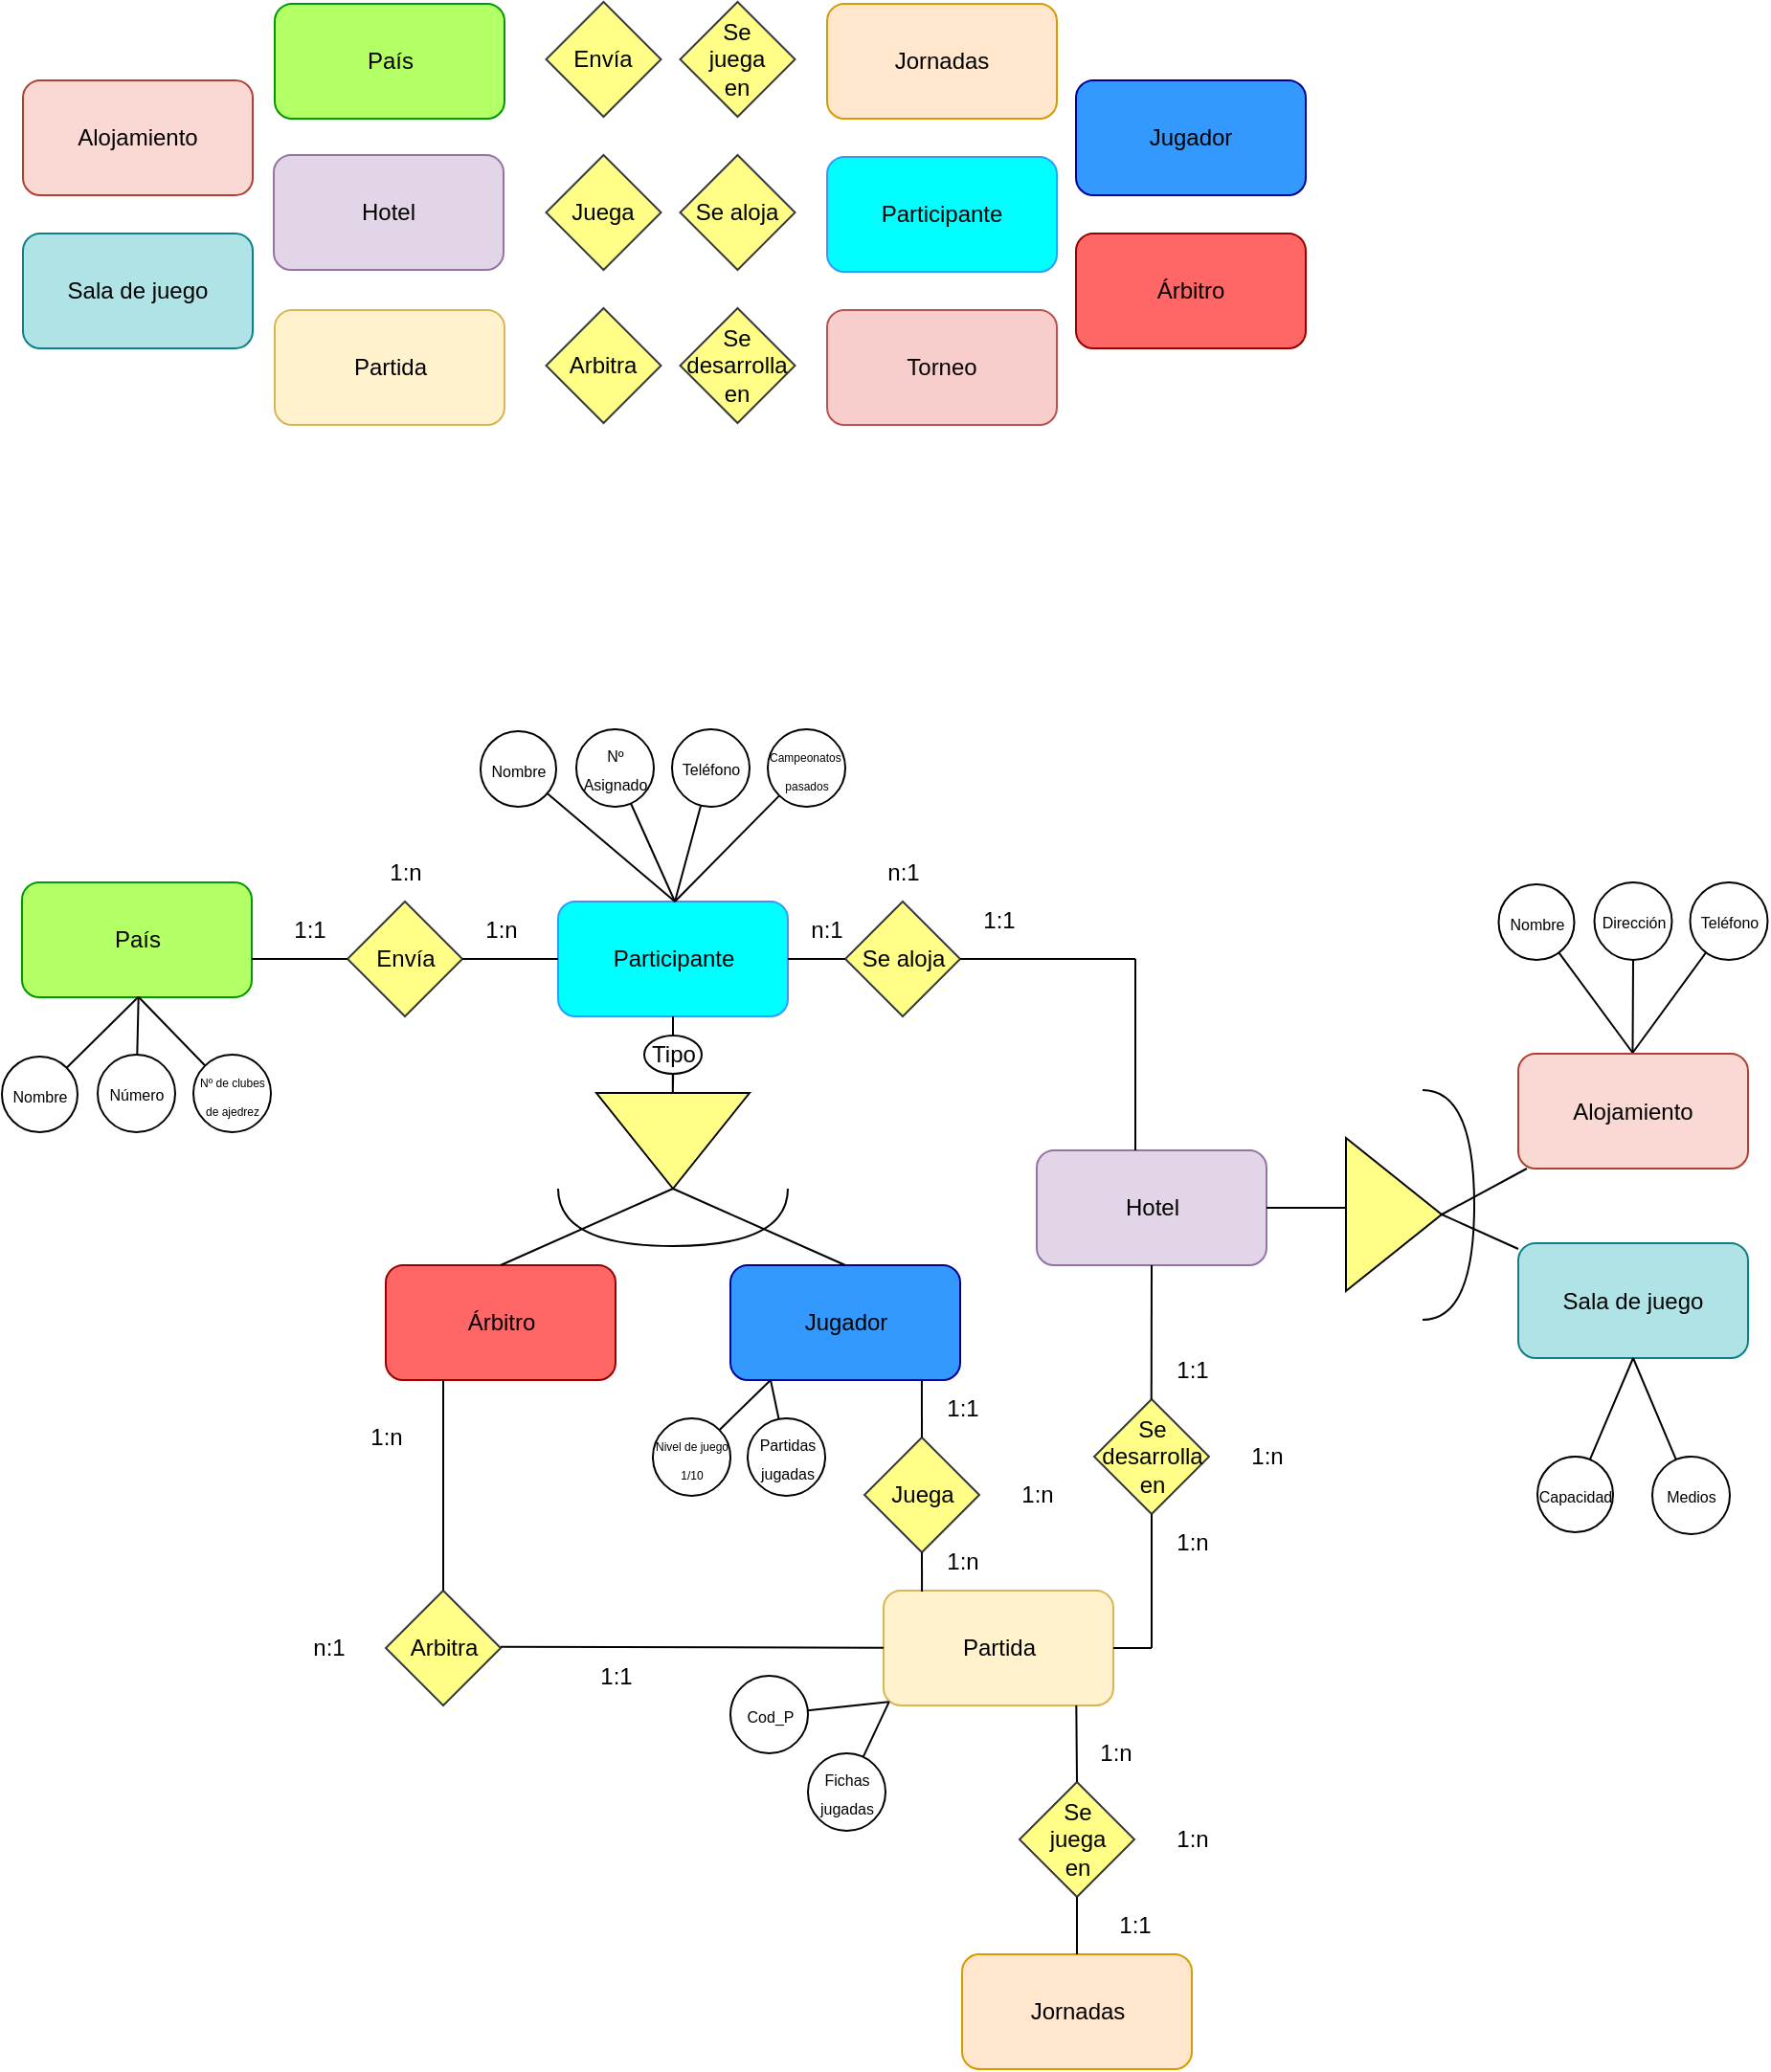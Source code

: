 <mxfile version="22.0.4" type="github">
  <diagram name="Página-1" id="wqktx3amXNecIDYstiPR">
    <mxGraphModel dx="2933" dy="1613" grid="1" gridSize="10" guides="1" tooltips="1" connect="1" arrows="1" fold="1" page="1" pageScale="1" pageWidth="827" pageHeight="1169" math="0" shadow="0">
      <root>
        <mxCell id="0" />
        <mxCell id="1" parent="0" />
        <mxCell id="dOXDGdKDW4Vw85Aybklp-6" value="Hotel" style="rounded=1;whiteSpace=wrap;html=1;fillColor=#e1d5e7;strokeColor=#9673a6;" vertex="1" parent="1">
          <mxGeometry x="210" y="120" width="120" height="60" as="geometry" />
        </mxCell>
        <mxCell id="dOXDGdKDW4Vw85Aybklp-7" value="Envía" style="rhombus;whiteSpace=wrap;html=1;fillColor=#ffff88;strokeColor=#36393d;" vertex="1" parent="1">
          <mxGeometry x="352.25" y="40" width="60" height="60" as="geometry" />
        </mxCell>
        <mxCell id="dOXDGdKDW4Vw85Aybklp-8" value="Juega" style="rhombus;whiteSpace=wrap;html=1;fillColor=#ffff88;strokeColor=#36393d;" vertex="1" parent="1">
          <mxGeometry x="352.25" y="120" width="60" height="60" as="geometry" />
        </mxCell>
        <mxCell id="dOXDGdKDW4Vw85Aybklp-9" value="Arbitra" style="rhombus;whiteSpace=wrap;html=1;fillColor=#ffff88;strokeColor=#36393d;" vertex="1" parent="1">
          <mxGeometry x="352.25" y="200" width="60" height="60" as="geometry" />
        </mxCell>
        <mxCell id="dOXDGdKDW4Vw85Aybklp-10" value="Se aloja" style="rhombus;whiteSpace=wrap;html=1;fillColor=#ffff88;strokeColor=#36393d;" vertex="1" parent="1">
          <mxGeometry x="422.25" y="120" width="60" height="60" as="geometry" />
        </mxCell>
        <mxCell id="dOXDGdKDW4Vw85Aybklp-11" value="Se&lt;br&gt;juega&lt;br&gt;en" style="rhombus;whiteSpace=wrap;html=1;fillColor=#ffff88;strokeColor=#36393d;" vertex="1" parent="1">
          <mxGeometry x="422.25" y="40" width="60" height="60" as="geometry" />
        </mxCell>
        <mxCell id="dOXDGdKDW4Vw85Aybklp-12" value="Partida" style="rounded=1;whiteSpace=wrap;html=1;fillColor=#fff2cc;strokeColor=#d6b656;" vertex="1" parent="1">
          <mxGeometry x="210.5" y="201" width="120" height="60" as="geometry" />
        </mxCell>
        <mxCell id="dOXDGdKDW4Vw85Aybklp-13" value="Jornadas" style="rounded=1;whiteSpace=wrap;html=1;fillColor=#ffe6cc;strokeColor=#d79b00;" vertex="1" parent="1">
          <mxGeometry x="499" y="41" width="120" height="60" as="geometry" />
        </mxCell>
        <mxCell id="dOXDGdKDW4Vw85Aybklp-14" value="Se&lt;br&gt;desarrolla&lt;br&gt;en" style="rhombus;whiteSpace=wrap;html=1;fillColor=#ffff88;strokeColor=#36393d;" vertex="1" parent="1">
          <mxGeometry x="422.25" y="200" width="60" height="60" as="geometry" />
        </mxCell>
        <mxCell id="dOXDGdKDW4Vw85Aybklp-15" value="País" style="rounded=1;whiteSpace=wrap;html=1;fillColor=#B3FF66;strokeColor=#009900;" vertex="1" parent="1">
          <mxGeometry x="78.5" y="500" width="120" height="60" as="geometry" />
        </mxCell>
        <mxCell id="dOXDGdKDW4Vw85Aybklp-17" value="Envía" style="rhombus;whiteSpace=wrap;html=1;fillColor=#ffff88;strokeColor=#36393d;" vertex="1" parent="1">
          <mxGeometry x="248.5" y="510" width="60" height="60" as="geometry" />
        </mxCell>
        <mxCell id="dOXDGdKDW4Vw85Aybklp-18" value="" style="triangle;whiteSpace=wrap;html=1;direction=south;fillColor=#FFFF88;" vertex="1" parent="1">
          <mxGeometry x="378.5" y="610" width="80" height="50" as="geometry" />
        </mxCell>
        <mxCell id="dOXDGdKDW4Vw85Aybklp-19" value="Participante" style="rounded=1;whiteSpace=wrap;html=1;fillColor=#00FFFF;strokeColor=#3399FF;" vertex="1" parent="1">
          <mxGeometry x="358.5" y="510" width="120" height="60" as="geometry" />
        </mxCell>
        <mxCell id="dOXDGdKDW4Vw85Aybklp-20" value="Participante" style="rounded=1;whiteSpace=wrap;html=1;fillColor=#00FFFF;strokeColor=#3399FF;" vertex="1" parent="1">
          <mxGeometry x="499" y="121" width="120" height="60" as="geometry" />
        </mxCell>
        <mxCell id="dOXDGdKDW4Vw85Aybklp-21" value="Árbitro" style="rounded=1;whiteSpace=wrap;html=1;fillColor=#FF6666;strokeColor=#990000;" vertex="1" parent="1">
          <mxGeometry x="268.5" y="700" width="120" height="60" as="geometry" />
        </mxCell>
        <mxCell id="dOXDGdKDW4Vw85Aybklp-22" value="Jugador" style="rounded=1;whiteSpace=wrap;html=1;fillColor=#3399FF;strokeColor=#000099;" vertex="1" parent="1">
          <mxGeometry x="448.5" y="700" width="120" height="60" as="geometry" />
        </mxCell>
        <mxCell id="dOXDGdKDW4Vw85Aybklp-26" value="Árbitro" style="rounded=1;whiteSpace=wrap;html=1;fillColor=#FF6666;strokeColor=#990000;" vertex="1" parent="1">
          <mxGeometry x="629" y="161" width="120" height="60" as="geometry" />
        </mxCell>
        <mxCell id="dOXDGdKDW4Vw85Aybklp-27" value="Jugador" style="rounded=1;whiteSpace=wrap;html=1;fillColor=#3399FF;strokeColor=#000099;" vertex="1" parent="1">
          <mxGeometry x="629" y="81" width="120" height="60" as="geometry" />
        </mxCell>
        <mxCell id="dOXDGdKDW4Vw85Aybklp-28" value="" style="endArrow=none;html=1;rounded=0;exitX=0.5;exitY=0;exitDx=0;exitDy=0;" edge="1" parent="1" source="dOXDGdKDW4Vw85Aybklp-21">
          <mxGeometry width="50" height="50" relative="1" as="geometry">
            <mxPoint x="368.5" y="710" as="sourcePoint" />
            <mxPoint x="418.5" y="660" as="targetPoint" />
          </mxGeometry>
        </mxCell>
        <mxCell id="dOXDGdKDW4Vw85Aybklp-29" value="" style="endArrow=none;html=1;rounded=0;entryX=1;entryY=0.5;entryDx=0;entryDy=0;exitX=0.5;exitY=0;exitDx=0;exitDy=0;" edge="1" parent="1" source="dOXDGdKDW4Vw85Aybklp-22" target="dOXDGdKDW4Vw85Aybklp-18">
          <mxGeometry width="50" height="50" relative="1" as="geometry">
            <mxPoint x="498.5" y="700" as="sourcePoint" />
            <mxPoint x="548.5" y="650" as="targetPoint" />
          </mxGeometry>
        </mxCell>
        <mxCell id="dOXDGdKDW4Vw85Aybklp-31" value="" style="endArrow=none;html=1;rounded=0;" edge="1" parent="1">
          <mxGeometry width="50" height="50" relative="1" as="geometry">
            <mxPoint x="198.5" y="540" as="sourcePoint" />
            <mxPoint x="248.5" y="540" as="targetPoint" />
          </mxGeometry>
        </mxCell>
        <mxCell id="dOXDGdKDW4Vw85Aybklp-32" value="" style="endArrow=none;html=1;rounded=0;" edge="1" parent="1">
          <mxGeometry width="50" height="50" relative="1" as="geometry">
            <mxPoint x="308.5" y="540" as="sourcePoint" />
            <mxPoint x="358.5" y="540" as="targetPoint" />
          </mxGeometry>
        </mxCell>
        <mxCell id="dOXDGdKDW4Vw85Aybklp-33" value="País" style="rounded=1;whiteSpace=wrap;html=1;fillColor=#B3FF66;strokeColor=#009900;" vertex="1" parent="1">
          <mxGeometry x="210.5" y="41" width="120" height="60" as="geometry" />
        </mxCell>
        <mxCell id="dOXDGdKDW4Vw85Aybklp-37" value="" style="shape=requiredInterface;html=1;verticalLabelPosition=bottom;sketch=0;direction=south;" vertex="1" parent="1">
          <mxGeometry x="358.5" y="660" width="120" height="30" as="geometry" />
        </mxCell>
        <mxCell id="dOXDGdKDW4Vw85Aybklp-38" value="Tipo" style="ellipse;whiteSpace=wrap;html=1;" vertex="1" parent="1">
          <mxGeometry x="403.5" y="580" width="30" height="20" as="geometry" />
        </mxCell>
        <mxCell id="dOXDGdKDW4Vw85Aybklp-39" value="" style="endArrow=none;html=1;rounded=0;exitX=0.5;exitY=0;exitDx=0;exitDy=0;" edge="1" parent="1" source="dOXDGdKDW4Vw85Aybklp-38">
          <mxGeometry width="50" height="50" relative="1" as="geometry">
            <mxPoint x="368.5" y="620" as="sourcePoint" />
            <mxPoint x="418.5" y="570" as="targetPoint" />
          </mxGeometry>
        </mxCell>
        <mxCell id="dOXDGdKDW4Vw85Aybklp-40" value="" style="endArrow=none;html=1;rounded=0;exitX=0.5;exitY=0;exitDx=0;exitDy=0;" edge="1" parent="1">
          <mxGeometry width="50" height="50" relative="1" as="geometry">
            <mxPoint x="418.4" y="600" as="sourcePoint" />
            <mxPoint x="418.61" y="600" as="targetPoint" />
            <Array as="points">
              <mxPoint x="418.4" y="610" />
            </Array>
          </mxGeometry>
        </mxCell>
        <mxCell id="dOXDGdKDW4Vw85Aybklp-41" value="Partida" style="rounded=1;whiteSpace=wrap;html=1;fillColor=#fff2cc;strokeColor=#d6b656;" vertex="1" parent="1">
          <mxGeometry x="528.5" y="870" width="120" height="60" as="geometry" />
        </mxCell>
        <mxCell id="dOXDGdKDW4Vw85Aybklp-42" value="Juega" style="rhombus;whiteSpace=wrap;html=1;fillColor=#ffff88;strokeColor=#36393d;" vertex="1" parent="1">
          <mxGeometry x="518.5" y="790" width="60" height="60" as="geometry" />
        </mxCell>
        <mxCell id="dOXDGdKDW4Vw85Aybklp-43" value="Arbitra" style="rhombus;whiteSpace=wrap;html=1;fillColor=#ffff88;strokeColor=#36393d;" vertex="1" parent="1">
          <mxGeometry x="268.5" y="870" width="60" height="60" as="geometry" />
        </mxCell>
        <mxCell id="dOXDGdKDW4Vw85Aybklp-44" value="" style="endArrow=none;html=1;rounded=0;" edge="1" parent="1" source="dOXDGdKDW4Vw85Aybklp-43">
          <mxGeometry width="50" height="50" relative="1" as="geometry">
            <mxPoint x="248.5" y="810" as="sourcePoint" />
            <mxPoint x="298.5" y="760" as="targetPoint" />
          </mxGeometry>
        </mxCell>
        <mxCell id="dOXDGdKDW4Vw85Aybklp-46" value="" style="endArrow=none;html=1;rounded=0;" edge="1" parent="1" target="dOXDGdKDW4Vw85Aybklp-41">
          <mxGeometry width="50" height="50" relative="1" as="geometry">
            <mxPoint x="328.5" y="899.41" as="sourcePoint" />
            <mxPoint x="448.5" y="899.41" as="targetPoint" />
          </mxGeometry>
        </mxCell>
        <mxCell id="dOXDGdKDW4Vw85Aybklp-48" value="Hotel" style="rounded=1;whiteSpace=wrap;html=1;fillColor=#e1d5e7;strokeColor=#9673a6;" vertex="1" parent="1">
          <mxGeometry x="608.5" y="640" width="120" height="60" as="geometry" />
        </mxCell>
        <mxCell id="dOXDGdKDW4Vw85Aybklp-49" value="Se aloja" style="rhombus;whiteSpace=wrap;html=1;fillColor=#FFFF88;strokeColor=#36393d;" vertex="1" parent="1">
          <mxGeometry x="508.5" y="510" width="60" height="60" as="geometry" />
        </mxCell>
        <mxCell id="dOXDGdKDW4Vw85Aybklp-50" value="" style="endArrow=none;html=1;rounded=0;entryX=0;entryY=0.5;entryDx=0;entryDy=0;" edge="1" parent="1" target="dOXDGdKDW4Vw85Aybklp-49">
          <mxGeometry width="50" height="50" relative="1" as="geometry">
            <mxPoint x="478.5" y="540" as="sourcePoint" />
            <mxPoint x="528.5" y="490" as="targetPoint" />
          </mxGeometry>
        </mxCell>
        <mxCell id="dOXDGdKDW4Vw85Aybklp-52" value="Torneo" style="rounded=1;whiteSpace=wrap;html=1;fillColor=#f8cecc;strokeColor=#b85450;" vertex="1" parent="1">
          <mxGeometry x="499" y="201" width="120" height="60" as="geometry" />
        </mxCell>
        <mxCell id="dOXDGdKDW4Vw85Aybklp-54" value="Se desarrolla&lt;br&gt;en" style="rhombus;whiteSpace=wrap;html=1;fillColor=#ffff88;strokeColor=#36393d;" vertex="1" parent="1">
          <mxGeometry x="638.5" y="770" width="60" height="60" as="geometry" />
        </mxCell>
        <mxCell id="dOXDGdKDW4Vw85Aybklp-55" value="Se&lt;br&gt;juega&lt;br&gt;en" style="rhombus;whiteSpace=wrap;html=1;fillColor=#ffff88;strokeColor=#36393d;" vertex="1" parent="1">
          <mxGeometry x="599.5" y="970" width="60" height="60" as="geometry" />
        </mxCell>
        <mxCell id="dOXDGdKDW4Vw85Aybklp-56" value="Jornadas" style="rounded=1;whiteSpace=wrap;html=1;fillColor=#ffe6cc;strokeColor=#d79b00;" vertex="1" parent="1">
          <mxGeometry x="569.5" y="1060" width="120" height="60" as="geometry" />
        </mxCell>
        <mxCell id="dOXDGdKDW4Vw85Aybklp-57" value="" style="endArrow=none;html=1;rounded=0;" edge="1" parent="1" target="dOXDGdKDW4Vw85Aybklp-55">
          <mxGeometry width="50" height="50" relative="1" as="geometry">
            <mxPoint x="629.5" y="1060" as="sourcePoint" />
            <mxPoint x="679.5" y="1010" as="targetPoint" />
          </mxGeometry>
        </mxCell>
        <mxCell id="dOXDGdKDW4Vw85Aybklp-58" value="" style="endArrow=none;html=1;rounded=0;exitX=0.5;exitY=0;exitDx=0;exitDy=0;" edge="1" parent="1" source="dOXDGdKDW4Vw85Aybklp-55">
          <mxGeometry width="50" height="50" relative="1" as="geometry">
            <mxPoint x="629.16" y="960" as="sourcePoint" />
            <mxPoint x="629.16" y="930" as="targetPoint" />
          </mxGeometry>
        </mxCell>
        <mxCell id="dOXDGdKDW4Vw85Aybklp-66" value="" style="endArrow=none;html=1;rounded=0;" edge="1" parent="1">
          <mxGeometry width="50" height="50" relative="1" as="geometry">
            <mxPoint x="648.5" y="900" as="sourcePoint" />
            <mxPoint x="668.5" y="900" as="targetPoint" />
          </mxGeometry>
        </mxCell>
        <mxCell id="dOXDGdKDW4Vw85Aybklp-67" value="" style="endArrow=none;html=1;rounded=0;" edge="1" parent="1" target="dOXDGdKDW4Vw85Aybklp-54">
          <mxGeometry width="50" height="50" relative="1" as="geometry">
            <mxPoint x="668.5" y="900" as="sourcePoint" />
            <mxPoint x="728.5" y="850" as="targetPoint" />
          </mxGeometry>
        </mxCell>
        <mxCell id="dOXDGdKDW4Vw85Aybklp-68" value="" style="endArrow=none;html=1;rounded=0;exitX=0.167;exitY=0.008;exitDx=0;exitDy=0;exitPerimeter=0;entryX=0.5;entryY=1;entryDx=0;entryDy=0;" edge="1" parent="1" source="dOXDGdKDW4Vw85Aybklp-41" target="dOXDGdKDW4Vw85Aybklp-42">
          <mxGeometry width="50" height="50" relative="1" as="geometry">
            <mxPoint x="499.5" y="900" as="sourcePoint" />
            <mxPoint x="549.5" y="850" as="targetPoint" />
          </mxGeometry>
        </mxCell>
        <mxCell id="dOXDGdKDW4Vw85Aybklp-69" value="" style="endArrow=none;html=1;rounded=0;entryX=0.833;entryY=1.007;entryDx=0;entryDy=0;entryPerimeter=0;exitX=0.5;exitY=0;exitDx=0;exitDy=0;" edge="1" parent="1" source="dOXDGdKDW4Vw85Aybklp-42" target="dOXDGdKDW4Vw85Aybklp-22">
          <mxGeometry width="50" height="50" relative="1" as="geometry">
            <mxPoint x="549.5" y="790" as="sourcePoint" />
            <mxPoint x="599.5" y="740" as="targetPoint" />
          </mxGeometry>
        </mxCell>
        <mxCell id="dOXDGdKDW4Vw85Aybklp-70" value="1:n" style="text;html=1;strokeColor=none;fillColor=none;align=center;verticalAlign=middle;whiteSpace=wrap;rounded=0;" vertex="1" parent="1">
          <mxGeometry x="298.5" y="510" width="60" height="30" as="geometry" />
        </mxCell>
        <mxCell id="dOXDGdKDW4Vw85Aybklp-71" value="1:1" style="text;html=1;strokeColor=none;fillColor=none;align=center;verticalAlign=middle;whiteSpace=wrap;rounded=0;" vertex="1" parent="1">
          <mxGeometry x="198.5" y="510" width="60" height="30" as="geometry" />
        </mxCell>
        <mxCell id="dOXDGdKDW4Vw85Aybklp-72" value="1:n" style="text;html=1;strokeColor=none;fillColor=none;align=center;verticalAlign=middle;whiteSpace=wrap;rounded=0;" vertex="1" parent="1">
          <mxGeometry x="248.5" y="480" width="60" height="30" as="geometry" />
        </mxCell>
        <mxCell id="dOXDGdKDW4Vw85Aybklp-73" value="n:1" style="text;html=1;strokeColor=none;fillColor=none;align=center;verticalAlign=middle;whiteSpace=wrap;rounded=0;" vertex="1" parent="1">
          <mxGeometry x="468.5" y="510" width="60" height="30" as="geometry" />
        </mxCell>
        <mxCell id="dOXDGdKDW4Vw85Aybklp-74" value="1:1" style="text;html=1;strokeColor=none;fillColor=none;align=center;verticalAlign=middle;whiteSpace=wrap;rounded=0;" vertex="1" parent="1">
          <mxGeometry x="558.5" y="505" width="60" height="30" as="geometry" />
        </mxCell>
        <mxCell id="dOXDGdKDW4Vw85Aybklp-75" value="n:1" style="text;html=1;strokeColor=none;fillColor=none;align=center;verticalAlign=middle;whiteSpace=wrap;rounded=0;" vertex="1" parent="1">
          <mxGeometry x="508.5" y="480" width="60" height="30" as="geometry" />
        </mxCell>
        <mxCell id="dOXDGdKDW4Vw85Aybklp-76" value="1:n" style="text;html=1;strokeColor=none;fillColor=none;align=center;verticalAlign=middle;whiteSpace=wrap;rounded=0;" vertex="1" parent="1">
          <mxGeometry x="539.5" y="840" width="60" height="30" as="geometry" />
        </mxCell>
        <mxCell id="dOXDGdKDW4Vw85Aybklp-77" value="1:n" style="text;html=1;strokeColor=none;fillColor=none;align=center;verticalAlign=middle;whiteSpace=wrap;rounded=0;" vertex="1" parent="1">
          <mxGeometry x="238.5" y="775" width="60" height="30" as="geometry" />
        </mxCell>
        <mxCell id="dOXDGdKDW4Vw85Aybklp-78" value="1:1" style="text;html=1;strokeColor=none;fillColor=none;align=center;verticalAlign=middle;whiteSpace=wrap;rounded=0;" vertex="1" parent="1">
          <mxGeometry x="539.5" y="760" width="60" height="30" as="geometry" />
        </mxCell>
        <mxCell id="dOXDGdKDW4Vw85Aybklp-79" value="1:n" style="text;html=1;strokeColor=none;fillColor=none;align=center;verticalAlign=middle;whiteSpace=wrap;rounded=0;" vertex="1" parent="1">
          <mxGeometry x="578.5" y="805" width="60" height="30" as="geometry" />
        </mxCell>
        <mxCell id="dOXDGdKDW4Vw85Aybklp-80" value="1:1" style="text;html=1;strokeColor=none;fillColor=none;align=center;verticalAlign=middle;whiteSpace=wrap;rounded=0;" vertex="1" parent="1">
          <mxGeometry x="358.5" y="900" width="60" height="30" as="geometry" />
        </mxCell>
        <mxCell id="dOXDGdKDW4Vw85Aybklp-81" value="n:1" style="text;html=1;strokeColor=none;fillColor=none;align=center;verticalAlign=middle;whiteSpace=wrap;rounded=0;" vertex="1" parent="1">
          <mxGeometry x="208.5" y="885" width="60" height="30" as="geometry" />
        </mxCell>
        <mxCell id="dOXDGdKDW4Vw85Aybklp-82" value="1:n" style="text;html=1;strokeColor=none;fillColor=none;align=center;verticalAlign=middle;whiteSpace=wrap;rounded=0;" vertex="1" parent="1">
          <mxGeometry x="619.5" y="940" width="60" height="30" as="geometry" />
        </mxCell>
        <mxCell id="dOXDGdKDW4Vw85Aybklp-83" value="1:1" style="text;html=1;strokeColor=none;fillColor=none;align=center;verticalAlign=middle;whiteSpace=wrap;rounded=0;" vertex="1" parent="1">
          <mxGeometry x="629.5" y="1030" width="60" height="30" as="geometry" />
        </mxCell>
        <mxCell id="dOXDGdKDW4Vw85Aybklp-84" value="1:n" style="text;html=1;strokeColor=none;fillColor=none;align=center;verticalAlign=middle;whiteSpace=wrap;rounded=0;" vertex="1" parent="1">
          <mxGeometry x="659.5" y="985" width="60" height="30" as="geometry" />
        </mxCell>
        <mxCell id="dOXDGdKDW4Vw85Aybklp-85" value="1:1" style="text;html=1;strokeColor=none;fillColor=none;align=center;verticalAlign=middle;whiteSpace=wrap;rounded=0;" vertex="1" parent="1">
          <mxGeometry x="659.5" y="740" width="60" height="30" as="geometry" />
        </mxCell>
        <mxCell id="dOXDGdKDW4Vw85Aybklp-86" value="1:n" style="text;html=1;strokeColor=none;fillColor=none;align=center;verticalAlign=middle;whiteSpace=wrap;rounded=0;" vertex="1" parent="1">
          <mxGeometry x="659.5" y="830" width="60" height="30" as="geometry" />
        </mxCell>
        <mxCell id="dOXDGdKDW4Vw85Aybklp-87" value="1:n" style="text;html=1;strokeColor=none;fillColor=none;align=center;verticalAlign=middle;whiteSpace=wrap;rounded=0;" vertex="1" parent="1">
          <mxGeometry x="698.5" y="785" width="60" height="30" as="geometry" />
        </mxCell>
        <mxCell id="dOXDGdKDW4Vw85Aybklp-88" value="&lt;font style=&quot;font-size: 8px;&quot;&gt;Nombre&lt;/font&gt;" style="ellipse;whiteSpace=wrap;html=1;aspect=fixed;" vertex="1" parent="1">
          <mxGeometry x="318" y="421" width="39.5" height="39.5" as="geometry" />
        </mxCell>
        <mxCell id="dOXDGdKDW4Vw85Aybklp-89" value="&lt;font style=&quot;font-size: 8px;&quot;&gt;Nº Asignado&lt;br&gt;&lt;/font&gt;" style="ellipse;whiteSpace=wrap;html=1;aspect=fixed;" vertex="1" parent="1">
          <mxGeometry x="368" y="420" width="40.5" height="40.5" as="geometry" />
        </mxCell>
        <mxCell id="dOXDGdKDW4Vw85Aybklp-90" value="&lt;font style=&quot;font-size: 8px;&quot;&gt;Teléfono&lt;/font&gt;" style="ellipse;whiteSpace=wrap;html=1;aspect=fixed;" vertex="1" parent="1">
          <mxGeometry x="418" y="420" width="40.5" height="40.5" as="geometry" />
        </mxCell>
        <mxCell id="dOXDGdKDW4Vw85Aybklp-91" value="&lt;font style=&quot;font-size: 6px;&quot;&gt;Campeonatos&amp;nbsp; pasados&lt;/font&gt;" style="ellipse;whiteSpace=wrap;html=1;aspect=fixed;" vertex="1" parent="1">
          <mxGeometry x="468" y="420" width="40.5" height="40.5" as="geometry" />
        </mxCell>
        <mxCell id="dOXDGdKDW4Vw85Aybklp-93" value="" style="endArrow=none;html=1;rounded=0;" edge="1" parent="1" target="dOXDGdKDW4Vw85Aybklp-91">
          <mxGeometry width="50" height="50" relative="1" as="geometry">
            <mxPoint x="419.5" y="510" as="sourcePoint" />
            <mxPoint x="469.5" y="460" as="targetPoint" />
          </mxGeometry>
        </mxCell>
        <mxCell id="dOXDGdKDW4Vw85Aybklp-94" value="" style="endArrow=none;html=1;rounded=0;" edge="1" parent="1" target="dOXDGdKDW4Vw85Aybklp-88">
          <mxGeometry width="50" height="50" relative="1" as="geometry">
            <mxPoint x="419.5" y="510" as="sourcePoint" />
            <mxPoint x="469.5" y="460" as="targetPoint" />
          </mxGeometry>
        </mxCell>
        <mxCell id="dOXDGdKDW4Vw85Aybklp-95" value="" style="endArrow=none;html=1;rounded=0;" edge="1" parent="1" target="dOXDGdKDW4Vw85Aybklp-89">
          <mxGeometry width="50" height="50" relative="1" as="geometry">
            <mxPoint x="419.5" y="510" as="sourcePoint" />
            <mxPoint x="469.5" y="460" as="targetPoint" />
          </mxGeometry>
        </mxCell>
        <mxCell id="dOXDGdKDW4Vw85Aybklp-96" value="" style="endArrow=none;html=1;rounded=0;" edge="1" parent="1" target="dOXDGdKDW4Vw85Aybklp-90">
          <mxGeometry width="50" height="50" relative="1" as="geometry">
            <mxPoint x="419.5" y="510" as="sourcePoint" />
            <mxPoint x="469.5" y="460" as="targetPoint" />
          </mxGeometry>
        </mxCell>
        <mxCell id="dOXDGdKDW4Vw85Aybklp-97" value="&lt;font style=&quot;font-size: 6px;&quot;&gt;Nivel de juego &lt;br&gt;1/10&lt;/font&gt;" style="ellipse;whiteSpace=wrap;html=1;aspect=fixed;" vertex="1" parent="1">
          <mxGeometry x="408" y="780" width="40.5" height="40.5" as="geometry" />
        </mxCell>
        <mxCell id="dOXDGdKDW4Vw85Aybklp-98" value="" style="endArrow=none;html=1;rounded=0;" edge="1" parent="1" source="dOXDGdKDW4Vw85Aybklp-97">
          <mxGeometry width="50" height="50" relative="1" as="geometry">
            <mxPoint x="419.5" y="810" as="sourcePoint" />
            <mxPoint x="469.5" y="760" as="targetPoint" />
          </mxGeometry>
        </mxCell>
        <mxCell id="dOXDGdKDW4Vw85Aybklp-99" value="&lt;font style=&quot;font-size: 8px;&quot;&gt;Nombre&lt;/font&gt;" style="ellipse;whiteSpace=wrap;html=1;aspect=fixed;" vertex="1" parent="1">
          <mxGeometry x="68" y="591" width="39.5" height="39.5" as="geometry" />
        </mxCell>
        <mxCell id="dOXDGdKDW4Vw85Aybklp-100" value="&lt;font style=&quot;font-size: 8px;&quot;&gt;Número&lt;br&gt;&lt;/font&gt;" style="ellipse;whiteSpace=wrap;html=1;aspect=fixed;" vertex="1" parent="1">
          <mxGeometry x="118" y="590" width="40.5" height="40.5" as="geometry" />
        </mxCell>
        <mxCell id="dOXDGdKDW4Vw85Aybklp-101" value="&lt;font style=&quot;font-size: 6px;&quot;&gt;Nº de clubes de ajedrez&lt;/font&gt;" style="ellipse;whiteSpace=wrap;html=1;aspect=fixed;" vertex="1" parent="1">
          <mxGeometry x="168" y="590" width="40.5" height="40.5" as="geometry" />
        </mxCell>
        <mxCell id="dOXDGdKDW4Vw85Aybklp-102" value="" style="endArrow=none;html=1;rounded=0;entryX=0.505;entryY=1;entryDx=0;entryDy=0;entryPerimeter=0;" edge="1" parent="1" source="dOXDGdKDW4Vw85Aybklp-99" target="dOXDGdKDW4Vw85Aybklp-15">
          <mxGeometry width="50" height="50" relative="1" as="geometry">
            <mxPoint x="59.5" y="610" as="sourcePoint" />
            <mxPoint x="109.5" y="560" as="targetPoint" />
          </mxGeometry>
        </mxCell>
        <mxCell id="dOXDGdKDW4Vw85Aybklp-103" value="" style="endArrow=none;html=1;rounded=0;" edge="1" parent="1" source="dOXDGdKDW4Vw85Aybklp-101">
          <mxGeometry width="50" height="50" relative="1" as="geometry">
            <mxPoint x="129.5" y="610" as="sourcePoint" />
            <mxPoint x="139.5" y="560" as="targetPoint" />
          </mxGeometry>
        </mxCell>
        <mxCell id="dOXDGdKDW4Vw85Aybklp-104" value="" style="endArrow=none;html=1;rounded=0;entryX=0.507;entryY=0.996;entryDx=0;entryDy=0;entryPerimeter=0;" edge="1" parent="1" source="dOXDGdKDW4Vw85Aybklp-100" target="dOXDGdKDW4Vw85Aybklp-15">
          <mxGeometry width="50" height="50" relative="1" as="geometry">
            <mxPoint x="89.5" y="610" as="sourcePoint" />
            <mxPoint x="139.5" y="560" as="targetPoint" />
          </mxGeometry>
        </mxCell>
        <mxCell id="dOXDGdKDW4Vw85Aybklp-105" value="&lt;font style=&quot;font-size: 8px;&quot;&gt;Cod_P&lt;/font&gt;" style="ellipse;whiteSpace=wrap;html=1;aspect=fixed;" vertex="1" parent="1">
          <mxGeometry x="448.5" y="914.5" width="40.5" height="40.5" as="geometry" />
        </mxCell>
        <mxCell id="dOXDGdKDW4Vw85Aybklp-106" value="&lt;font style=&quot;font-size: 8px;&quot;&gt;Fichas jugadas&lt;/font&gt;" style="ellipse;whiteSpace=wrap;html=1;aspect=fixed;" vertex="1" parent="1">
          <mxGeometry x="489" y="955" width="40.5" height="40.5" as="geometry" />
        </mxCell>
        <mxCell id="dOXDGdKDW4Vw85Aybklp-107" value="&lt;font style=&quot;font-size: 8px;&quot;&gt;Partidas jugadas&lt;/font&gt;" style="ellipse;whiteSpace=wrap;html=1;aspect=fixed;" vertex="1" parent="1">
          <mxGeometry x="457.5" y="780" width="40.5" height="40.5" as="geometry" />
        </mxCell>
        <mxCell id="dOXDGdKDW4Vw85Aybklp-108" value="" style="endArrow=none;html=1;rounded=0;" edge="1" parent="1" source="dOXDGdKDW4Vw85Aybklp-107">
          <mxGeometry width="50" height="50" relative="1" as="geometry">
            <mxPoint x="469" y="810" as="sourcePoint" />
            <mxPoint x="469.5" y="760" as="targetPoint" />
          </mxGeometry>
        </mxCell>
        <mxCell id="dOXDGdKDW4Vw85Aybklp-109" value="" style="endArrow=none;html=1;rounded=0;entryX=0.024;entryY=0.968;entryDx=0;entryDy=0;entryPerimeter=0;" edge="1" parent="1" source="dOXDGdKDW4Vw85Aybklp-106" target="dOXDGdKDW4Vw85Aybklp-41">
          <mxGeometry width="50" height="50" relative="1" as="geometry">
            <mxPoint x="479.5" y="979.5" as="sourcePoint" />
            <mxPoint x="529.5" y="929.5" as="targetPoint" />
          </mxGeometry>
        </mxCell>
        <mxCell id="dOXDGdKDW4Vw85Aybklp-110" value="" style="endArrow=none;html=1;rounded=0;entryX=0.023;entryY=0.968;entryDx=0;entryDy=0;entryPerimeter=0;" edge="1" parent="1" source="dOXDGdKDW4Vw85Aybklp-105" target="dOXDGdKDW4Vw85Aybklp-41">
          <mxGeometry width="50" height="50" relative="1" as="geometry">
            <mxPoint x="479.5" y="979.5" as="sourcePoint" />
            <mxPoint x="529.5" y="929.5" as="targetPoint" />
          </mxGeometry>
        </mxCell>
        <mxCell id="dOXDGdKDW4Vw85Aybklp-111" value="&lt;font style=&quot;font-size: 8px;&quot;&gt;Nombre&lt;/font&gt;" style="ellipse;whiteSpace=wrap;html=1;aspect=fixed;" vertex="1" parent="1">
          <mxGeometry x="849.75" y="501" width="39.5" height="39.5" as="geometry" />
        </mxCell>
        <mxCell id="dOXDGdKDW4Vw85Aybklp-112" value="&lt;font style=&quot;font-size: 8px;&quot;&gt;Dirección&lt;br&gt;&lt;/font&gt;" style="ellipse;whiteSpace=wrap;html=1;aspect=fixed;" vertex="1" parent="1">
          <mxGeometry x="899.75" y="500" width="40.5" height="40.5" as="geometry" />
        </mxCell>
        <mxCell id="dOXDGdKDW4Vw85Aybklp-113" value="&lt;font style=&quot;font-size: 8px;&quot;&gt;Teléfono&lt;/font&gt;" style="ellipse;whiteSpace=wrap;html=1;aspect=fixed;" vertex="1" parent="1">
          <mxGeometry x="949.75" y="500" width="40.5" height="40.5" as="geometry" />
        </mxCell>
        <mxCell id="dOXDGdKDW4Vw85Aybklp-114" value="" style="endArrow=none;html=1;rounded=0;" edge="1" parent="1" target="dOXDGdKDW4Vw85Aybklp-113">
          <mxGeometry width="50" height="50" relative="1" as="geometry">
            <mxPoint x="919.75" y="589" as="sourcePoint" />
            <mxPoint x="969.75" y="539" as="targetPoint" />
          </mxGeometry>
        </mxCell>
        <mxCell id="dOXDGdKDW4Vw85Aybklp-115" value="" style="endArrow=none;html=1;rounded=0;" edge="1" parent="1" target="dOXDGdKDW4Vw85Aybklp-112">
          <mxGeometry width="50" height="50" relative="1" as="geometry">
            <mxPoint x="919.75" y="589" as="sourcePoint" />
            <mxPoint x="969.75" y="539" as="targetPoint" />
          </mxGeometry>
        </mxCell>
        <mxCell id="dOXDGdKDW4Vw85Aybklp-116" value="" style="endArrow=none;html=1;rounded=0;" edge="1" parent="1" target="dOXDGdKDW4Vw85Aybklp-111">
          <mxGeometry width="50" height="50" relative="1" as="geometry">
            <mxPoint x="919.75" y="589" as="sourcePoint" />
            <mxPoint x="969.75" y="539" as="targetPoint" />
          </mxGeometry>
        </mxCell>
        <mxCell id="dOXDGdKDW4Vw85Aybklp-117" value="" style="triangle;whiteSpace=wrap;html=1;direction=east;fillColor=#FFFF88;" vertex="1" parent="1">
          <mxGeometry x="770" y="633.5" width="50" height="80" as="geometry" />
        </mxCell>
        <mxCell id="dOXDGdKDW4Vw85Aybklp-125" value="" style="endArrow=none;html=1;rounded=0;" edge="1" parent="1" target="dOXDGdKDW4Vw85Aybklp-48">
          <mxGeometry width="50" height="50" relative="1" as="geometry">
            <mxPoint x="770" y="670" as="sourcePoint" />
            <mxPoint x="770.0" y="670" as="targetPoint" />
          </mxGeometry>
        </mxCell>
        <mxCell id="dOXDGdKDW4Vw85Aybklp-126" value="" style="endArrow=none;html=1;rounded=0;exitX=1;exitY=0.5;exitDx=0;exitDy=0;" edge="1" parent="1" source="dOXDGdKDW4Vw85Aybklp-117" target="dOXDGdKDW4Vw85Aybklp-127">
          <mxGeometry width="50" height="50" relative="1" as="geometry">
            <mxPoint x="830" y="668.5" as="sourcePoint" />
            <mxPoint x="880" y="618.5" as="targetPoint" />
          </mxGeometry>
        </mxCell>
        <mxCell id="dOXDGdKDW4Vw85Aybklp-127" value="Alojamiento" style="rounded=1;whiteSpace=wrap;html=1;fillColor=#fad9d5;strokeColor=#ae4132;" vertex="1" parent="1">
          <mxGeometry x="860" y="589.5" width="120" height="60" as="geometry" />
        </mxCell>
        <mxCell id="dOXDGdKDW4Vw85Aybklp-128" value="Sala de juego" style="rounded=1;whiteSpace=wrap;html=1;fillColor=#b0e3e6;strokeColor=#0e8088;" vertex="1" parent="1">
          <mxGeometry x="860" y="688.5" width="120" height="60" as="geometry" />
        </mxCell>
        <mxCell id="dOXDGdKDW4Vw85Aybklp-129" value="" style="endArrow=none;html=1;rounded=0;exitX=1;exitY=0.5;exitDx=0;exitDy=0;" edge="1" parent="1" source="dOXDGdKDW4Vw85Aybklp-117" target="dOXDGdKDW4Vw85Aybklp-128">
          <mxGeometry width="50" height="50" relative="1" as="geometry">
            <mxPoint x="830" y="748.5" as="sourcePoint" />
            <mxPoint x="880" y="698.5" as="targetPoint" />
          </mxGeometry>
        </mxCell>
        <mxCell id="dOXDGdKDW4Vw85Aybklp-130" value="Alojamiento" style="rounded=1;whiteSpace=wrap;html=1;fillColor=#fad9d5;strokeColor=#ae4132;" vertex="1" parent="1">
          <mxGeometry x="79" y="81" width="120" height="60" as="geometry" />
        </mxCell>
        <mxCell id="dOXDGdKDW4Vw85Aybklp-131" value="Sala de juego" style="rounded=1;whiteSpace=wrap;html=1;fillColor=#b0e3e6;strokeColor=#0e8088;" vertex="1" parent="1">
          <mxGeometry x="79" y="161" width="120" height="60" as="geometry" />
        </mxCell>
        <mxCell id="dOXDGdKDW4Vw85Aybklp-132" value="&lt;font style=&quot;font-size: 8px;&quot;&gt;Capacidad&lt;/font&gt;" style="ellipse;whiteSpace=wrap;html=1;aspect=fixed;" vertex="1" parent="1">
          <mxGeometry x="870" y="800" width="39.5" height="39.5" as="geometry" />
        </mxCell>
        <mxCell id="dOXDGdKDW4Vw85Aybklp-134" value="&lt;font style=&quot;font-size: 8px;&quot;&gt;Medios&lt;/font&gt;" style="ellipse;whiteSpace=wrap;html=1;aspect=fixed;" vertex="1" parent="1">
          <mxGeometry x="930" y="800" width="40.5" height="40.5" as="geometry" />
        </mxCell>
        <mxCell id="dOXDGdKDW4Vw85Aybklp-135" value="" style="endArrow=none;html=1;rounded=0;exitX=0.5;exitY=1;exitDx=0;exitDy=0;" edge="1" parent="1" target="dOXDGdKDW4Vw85Aybklp-134" source="dOXDGdKDW4Vw85Aybklp-128">
          <mxGeometry width="50" height="50" relative="1" as="geometry">
            <mxPoint x="919.75" y="888.5" as="sourcePoint" />
            <mxPoint x="969.75" y="838.5" as="targetPoint" />
          </mxGeometry>
        </mxCell>
        <mxCell id="dOXDGdKDW4Vw85Aybklp-137" value="" style="endArrow=none;html=1;rounded=0;exitX=0.5;exitY=1;exitDx=0;exitDy=0;" edge="1" parent="1" target="dOXDGdKDW4Vw85Aybklp-132" source="dOXDGdKDW4Vw85Aybklp-128">
          <mxGeometry width="50" height="50" relative="1" as="geometry">
            <mxPoint x="919.75" y="888.5" as="sourcePoint" />
            <mxPoint x="969.75" y="838.5" as="targetPoint" />
          </mxGeometry>
        </mxCell>
        <mxCell id="dOXDGdKDW4Vw85Aybklp-138" value="" style="shape=requiredInterface;html=1;verticalLabelPosition=bottom;sketch=0;direction=east;" vertex="1" parent="1">
          <mxGeometry x="810" y="608.5" width="27" height="120" as="geometry" />
        </mxCell>
        <mxCell id="dOXDGdKDW4Vw85Aybklp-139" value="" style="endArrow=none;html=1;rounded=0;" edge="1" parent="1">
          <mxGeometry width="50" height="50" relative="1" as="geometry">
            <mxPoint x="660" y="640" as="sourcePoint" />
            <mxPoint x="660" y="540" as="targetPoint" />
          </mxGeometry>
        </mxCell>
        <mxCell id="dOXDGdKDW4Vw85Aybklp-140" value="" style="endArrow=none;html=1;rounded=0;entryX=1;entryY=0.5;entryDx=0;entryDy=0;" edge="1" parent="1" target="dOXDGdKDW4Vw85Aybklp-49">
          <mxGeometry width="50" height="50" relative="1" as="geometry">
            <mxPoint x="660" y="540" as="sourcePoint" />
            <mxPoint x="570" y="540" as="targetPoint" />
          </mxGeometry>
        </mxCell>
        <mxCell id="dOXDGdKDW4Vw85Aybklp-141" value="" style="endArrow=none;html=1;rounded=0;exitX=0.148;exitY=1.003;exitDx=0;exitDy=0;exitPerimeter=0;entryX=0.5;entryY=1;entryDx=0;entryDy=0;" edge="1" parent="1" source="dOXDGdKDW4Vw85Aybklp-85" target="dOXDGdKDW4Vw85Aybklp-48">
          <mxGeometry width="50" height="50" relative="1" as="geometry">
            <mxPoint x="650" y="760" as="sourcePoint" />
            <mxPoint x="660" y="700" as="targetPoint" />
          </mxGeometry>
        </mxCell>
      </root>
    </mxGraphModel>
  </diagram>
</mxfile>
